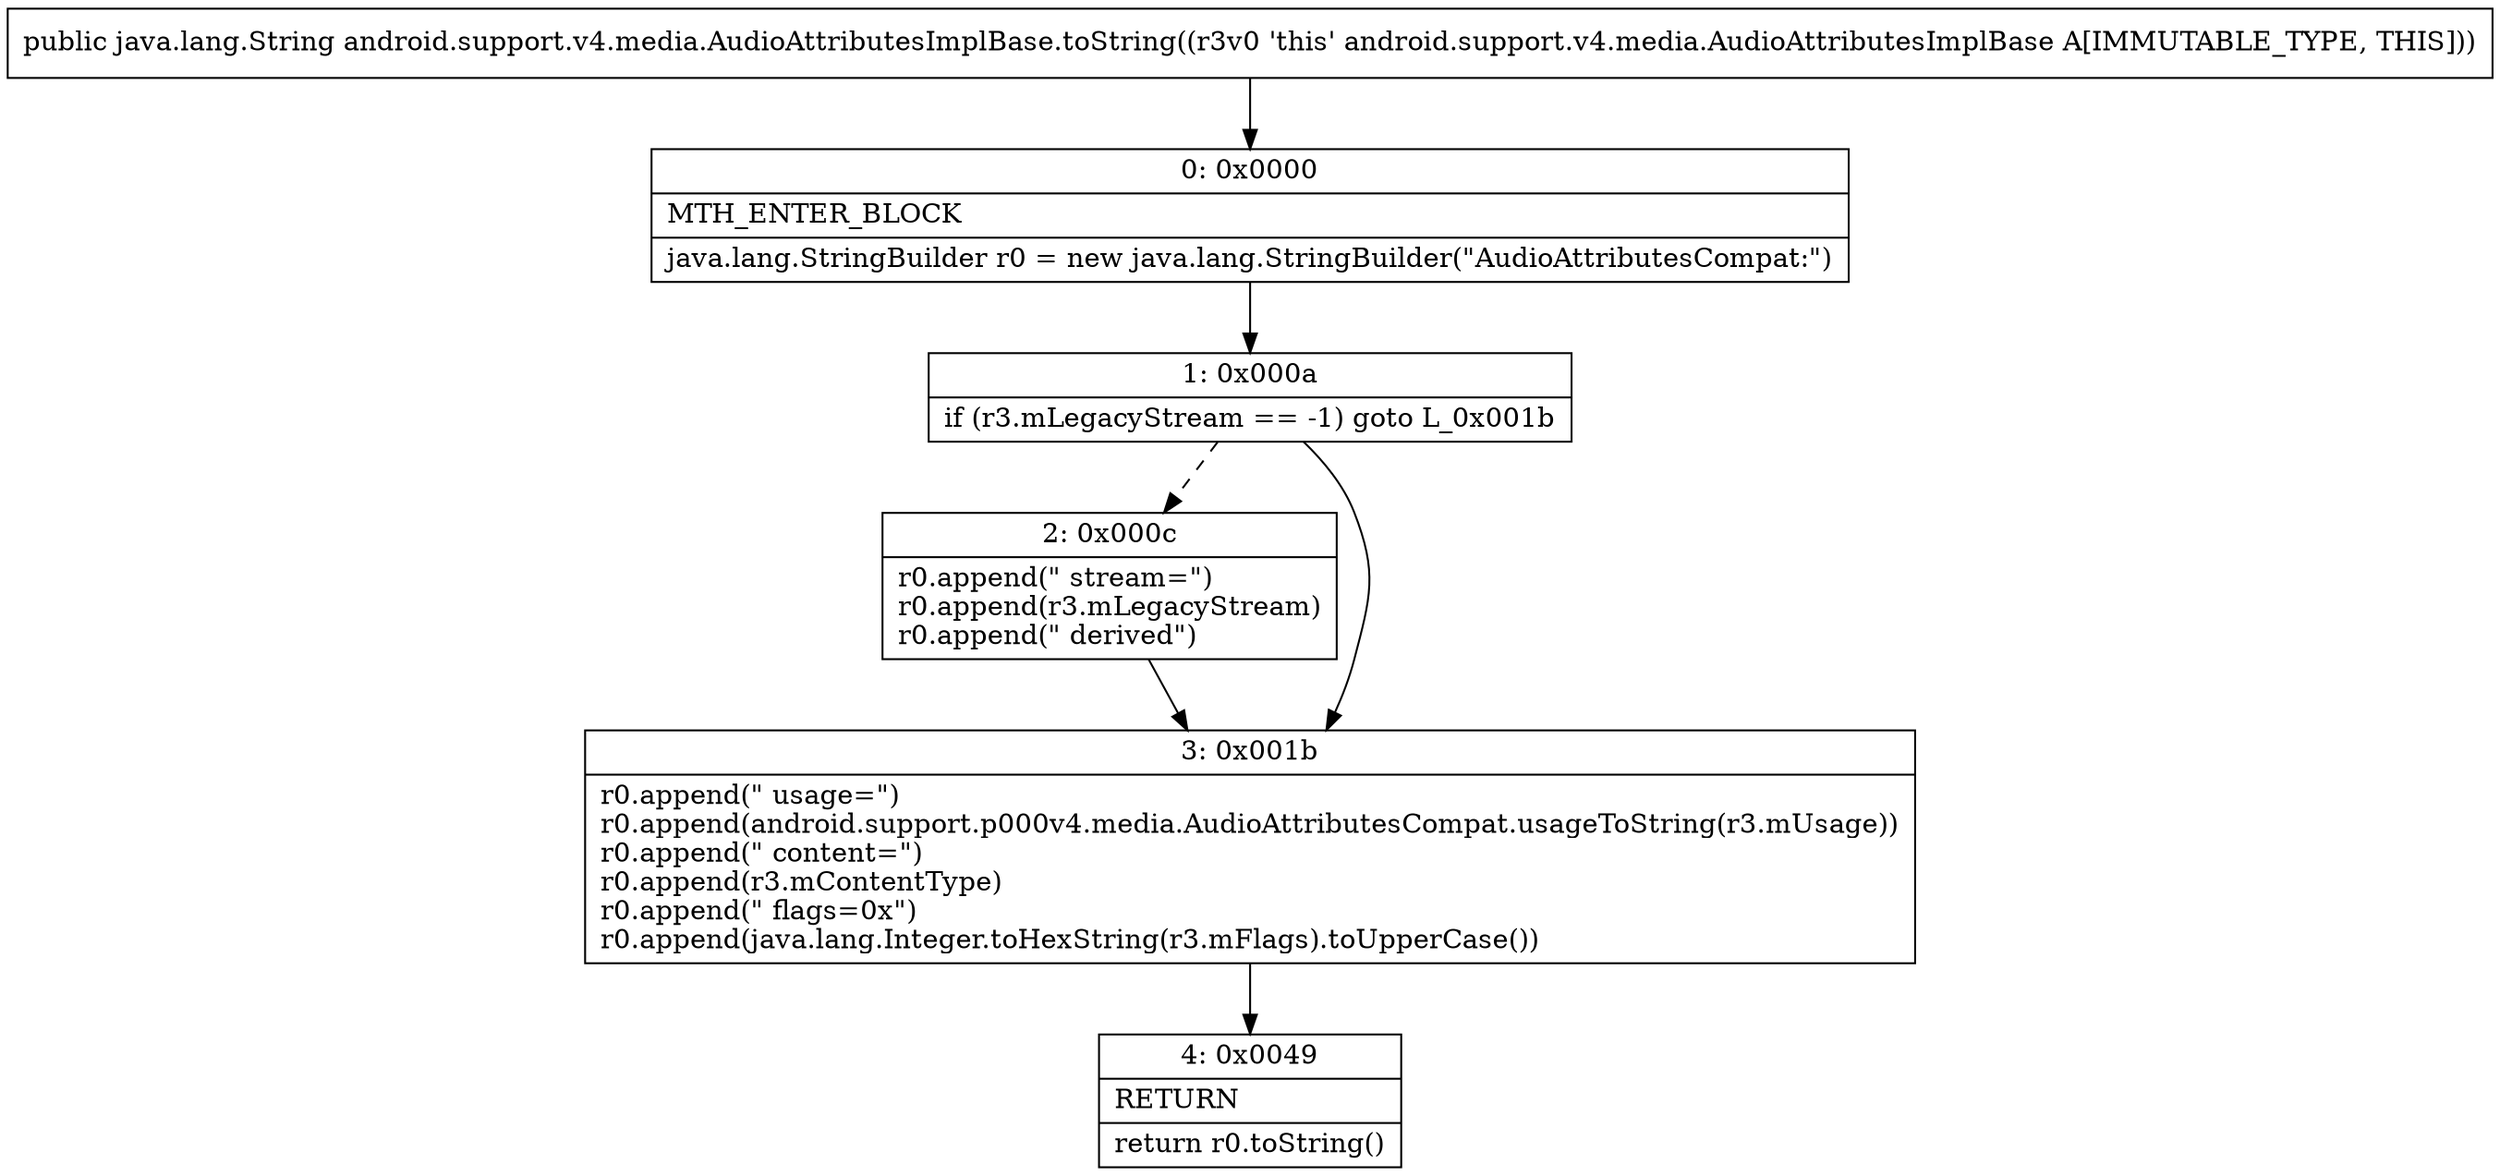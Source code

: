 digraph "CFG forandroid.support.v4.media.AudioAttributesImplBase.toString()Ljava\/lang\/String;" {
Node_0 [shape=record,label="{0\:\ 0x0000|MTH_ENTER_BLOCK\l|java.lang.StringBuilder r0 = new java.lang.StringBuilder(\"AudioAttributesCompat:\")\l}"];
Node_1 [shape=record,label="{1\:\ 0x000a|if (r3.mLegacyStream == \-1) goto L_0x001b\l}"];
Node_2 [shape=record,label="{2\:\ 0x000c|r0.append(\" stream=\")\lr0.append(r3.mLegacyStream)\lr0.append(\" derived\")\l}"];
Node_3 [shape=record,label="{3\:\ 0x001b|r0.append(\" usage=\")\lr0.append(android.support.p000v4.media.AudioAttributesCompat.usageToString(r3.mUsage))\lr0.append(\" content=\")\lr0.append(r3.mContentType)\lr0.append(\" flags=0x\")\lr0.append(java.lang.Integer.toHexString(r3.mFlags).toUpperCase())\l}"];
Node_4 [shape=record,label="{4\:\ 0x0049|RETURN\l|return r0.toString()\l}"];
MethodNode[shape=record,label="{public java.lang.String android.support.v4.media.AudioAttributesImplBase.toString((r3v0 'this' android.support.v4.media.AudioAttributesImplBase A[IMMUTABLE_TYPE, THIS])) }"];
MethodNode -> Node_0;
Node_0 -> Node_1;
Node_1 -> Node_2[style=dashed];
Node_1 -> Node_3;
Node_2 -> Node_3;
Node_3 -> Node_4;
}

